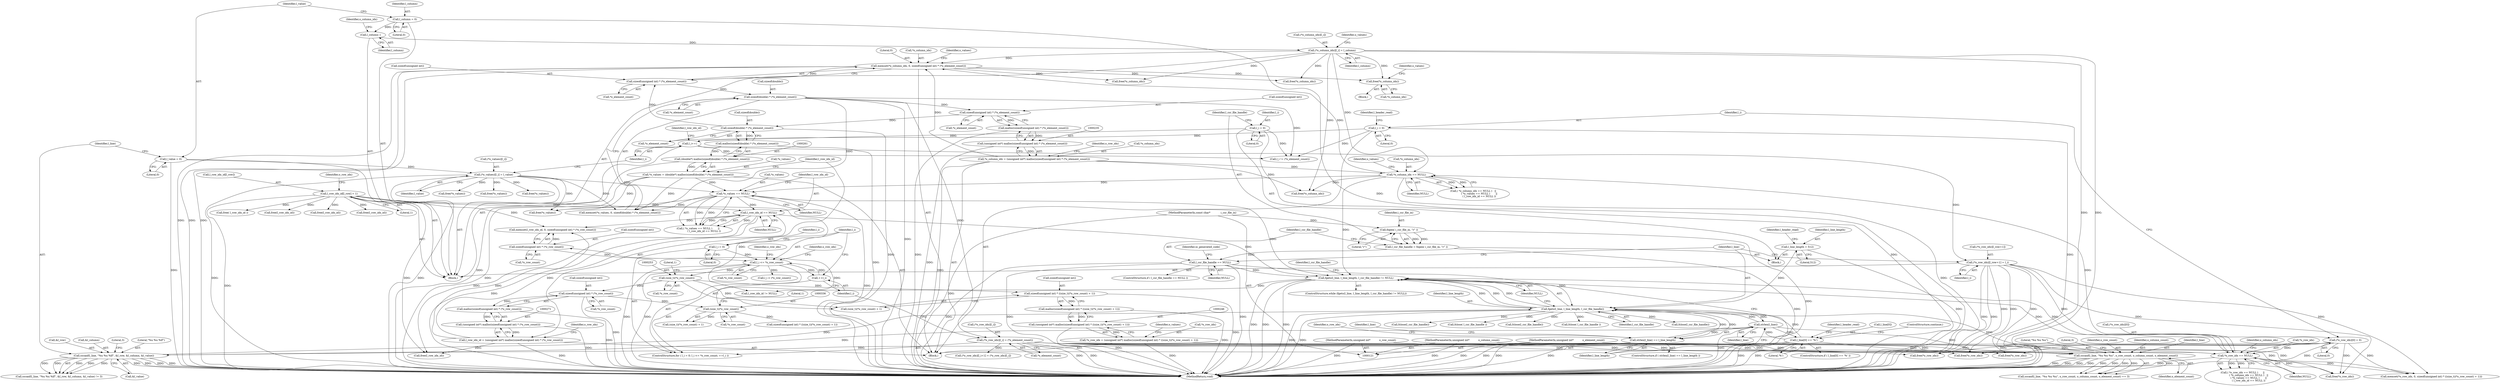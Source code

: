 digraph "0_libxsmm_151481489192e6d1997f8bde52c5c425ea41741d_2@pointer" {
"1000501" [label="(Call,free(*o_column_idx))"];
"1000463" [label="(Call,(*o_column_idx)[l_i] = l_column)"];
"1000461" [label="(Call,l_column--)"];
"1000410" [label="(Call,l_column = 0)"];
"1000340" [label="(Call,memset(*o_column_idx, 0, sizeof(unsigned int) * (*o_element_count)))"];
"1000285" [label="(Call,*o_column_idx == NULL)"];
"1000231" [label="(Call,*o_column_idx = (unsigned int*) malloc(sizeof(unsigned int) * (*o_element_count)))"];
"1000234" [label="(Call,(unsigned int*) malloc(sizeof(unsigned int) * (*o_element_count)))"];
"1000236" [label="(Call,malloc(sizeof(unsigned int) * (*o_element_count)))"];
"1000237" [label="(Call,sizeof(unsigned int) * (*o_element_count))"];
"1000353" [label="(Call,sizeof(double) * (*o_element_count))"];
"1000344" [label="(Call,sizeof(unsigned int) * (*o_element_count))"];
"1000263" [label="(Call,sizeof(double) * (*o_element_count))"];
"1000280" [label="(Call,*o_row_idx == NULL)"];
"1000376" [label="(Call,(*o_row_idx)[l_i] = (*o_element_count))"];
"1000383" [label="(Call,(*o_row_idx)[0] = 0)"];
"1000482" [label="(Call,(*o_row_idx)[l_row+1] = l_i)"];
"1000475" [label="(Call,l_i++)"];
"1000389" [label="(Call,l_i = 0)"];
"1000146" [label="(Call,l_i = 0)"];
"1000242" [label="(Call,*o_row_idx = (unsigned int*) malloc(sizeof(unsigned int) * ((size_t)(*o_row_count) + 1)))"];
"1000245" [label="(Call,(unsigned int*) malloc(sizeof(unsigned int) * ((size_t)(*o_row_count) + 1)))"];
"1000247" [label="(Call,malloc(sizeof(unsigned int) * ((size_t)(*o_row_count) + 1)))"];
"1000248" [label="(Call,sizeof(unsigned int) * ((size_t)(*o_row_count) + 1))"];
"1000252" [label="(Call,(size_t)(*o_row_count))"];
"1000370" [label="(Call,l_i <= *o_row_count)"];
"1000374" [label="(Call,++l_i)"];
"1000367" [label="(Call,l_i = 0)"];
"1000361" [label="(Call,sizeof(unsigned int) * (*o_row_count))"];
"1000335" [label="(Call,(size_t)(*o_row_count))"];
"1000273" [label="(Call,sizeof(unsigned int) * (*o_row_count))"];
"1000164" [label="(Call,fgets(l_line, l_line_length, l_csr_file_handle) != NULL)"];
"1000165" [label="(Call,fgets(l_line, l_line_length, l_csr_file_handle))"];
"1000419" [label="(Call,sscanf(l_line, \"%u %u %lf\", &l_row, &l_column, &l_value))"];
"1000207" [label="(Call,l_line[0] == '%')"];
"1000173" [label="(Call,strlen(l_line))"];
"1000223" [label="(Call,sscanf(l_line, \"%u %u %u\", o_row_count, o_column_count, o_element_count))"];
"1000127" [label="(MethodParameterIn,unsigned int*           o_row_count)"];
"1000128" [label="(MethodParameterIn,unsigned int*           o_column_count)"];
"1000129" [label="(MethodParameterIn,unsigned int*           o_element_count)"];
"1000133" [label="(Call,l_line_length = 512)"];
"1000172" [label="(Call,strlen(l_line) == l_line_length)"];
"1000155" [label="(Call,l_csr_file_handle == NULL)"];
"1000149" [label="(Call,l_csr_file_handle = fopen( i_csr_file_in, \"r\" ))"];
"1000151" [label="(Call,fopen( i_csr_file_in, \"r\" ))"];
"1000123" [label="(MethodParameterIn,const char*             i_csr_file_in)"];
"1000290" [label="(Call,*o_values == NULL)"];
"1000257" [label="(Call,*o_values = (double*) malloc(sizeof(double) * (*o_element_count)))"];
"1000260" [label="(Call,(double*) malloc(sizeof(double) * (*o_element_count)))"];
"1000262" [label="(Call,malloc(sizeof(double) * (*o_element_count)))"];
"1000469" [label="(Call,(*o_values)[l_i] = l_value)"];
"1000414" [label="(Call,l_value = 0)"];
"1000294" [label="(Call,l_row_idx_id == NULL)"];
"1000268" [label="(Call,l_row_idx_id = (unsigned int*) malloc(sizeof(unsigned int) * (*o_row_count)))"];
"1000270" [label="(Call,(unsigned int*) malloc(sizeof(unsigned int) * (*o_row_count)))"];
"1000272" [label="(Call,malloc(sizeof(unsigned int) * (*o_row_count)))"];
"1000477" [label="(Call,l_row_idx_id[l_row] = 1)"];
"1000561" [label="(MethodReturn,void)"];
"1000249" [label="(Call,sizeof(unsigned int))"];
"1000482" [label="(Call,(*o_row_idx)[l_row+1] = l_i)"];
"1000274" [label="(Call,sizeof(unsigned int))"];
"1000453" [label="(Call,fclose(l_csr_file_handle))"];
"1000391" [label="(Literal,0)"];
"1000477" [label="(Call,l_row_idx_id[l_row] = 1)"];
"1000464" [label="(Call,(*o_column_idx)[l_i])"];
"1000340" [label="(Call,memset(*o_column_idx, 0, sizeof(unsigned int) * (*o_element_count)))"];
"1000243" [label="(Call,*o_row_idx)"];
"1000469" [label="(Call,(*o_values)[l_i] = l_value)"];
"1000288" [label="(Identifier,NULL)"];
"1000298" [label="(Call,free(*o_row_idx))"];
"1000375" [label="(Identifier,l_i)"];
"1000371" [label="(Identifier,l_i)"];
"1000286" [label="(Call,*o_column_idx)"];
"1000180" [label="(Call,free(*o_column_idx))"];
"1000295" [label="(Identifier,l_row_idx_id)"];
"1000475" [label="(Call,l_i++)"];
"1000127" [label="(MethodParameterIn,unsigned int*           o_row_count)"];
"1000526" [label="(Call,l_row_idx_id != NULL)"];
"1000506" [label="(Identifier,o_values)"];
"1000293" [label="(Identifier,NULL)"];
"1000207" [label="(Call,l_line[0] == '%')"];
"1000362" [label="(Call,sizeof(unsigned int))"];
"1000230" [label="(Block,)"];
"1000304" [label="(Call,free(*o_values))"];
"1000376" [label="(Call,(*o_row_idx)[l_i] = (*o_element_count))"];
"1000254" [label="(Call,*o_row_count)"];
"1000490" [label="(Call,fclose( l_csr_file_handle ))"];
"1000345" [label="(Call,sizeof(unsigned int))"];
"1000383" [label="(Call,(*o_row_idx)[0] = 0)"];
"1000485" [label="(Identifier,o_row_idx)"];
"1000128" [label="(MethodParameterIn,unsigned int*           o_column_count)"];
"1000377" [label="(Call,(*o_row_idx)[l_i])"];
"1000470" [label="(Call,(*o_values)[l_i])"];
"1000175" [label="(Identifier,l_line_length)"];
"1000415" [label="(Identifier,l_value)"];
"1000218" [label="(Identifier,l_header_read)"];
"1000134" [label="(Identifier,l_line_length)"];
"1000491" [label="(Identifier,l_csr_file_handle)"];
"1000139" [label="(Identifier,l_header_read)"];
"1000154" [label="(ControlStructure,if ( l_csr_file_handle == NULL ))"];
"1000436" [label="(Call,free(*o_values))"];
"1000153" [label="(Literal,\"r\")"];
"1000290" [label="(Call,*o_values == NULL)"];
"1000285" [label="(Call,*o_column_idx == NULL)"];
"1000433" [label="(Call,free(*o_column_idx))"];
"1000361" [label="(Call,sizeof(unsigned int) * (*o_row_count))"];
"1000226" [label="(Identifier,o_row_count)"];
"1000307" [label="(Call,free(l_row_idx_id))"];
"1000206" [label="(ControlStructure,if ( l_line[0] == '%' ))"];
"1000466" [label="(Identifier,o_column_idx)"];
"1000479" [label="(Identifier,l_row_idx_id)"];
"1000418" [label="(Call,sscanf(l_line, \"%u %u %lf\", &l_row, &l_column, &l_value) != 3)"];
"1000502" [label="(Call,*o_column_idx)"];
"1000504" [label="(Call,free(*o_values))"];
"1000461" [label="(Call,l_column--)"];
"1000179" [label="(Identifier,o_row_idx)"];
"1000421" [label="(Literal,\"%u %u %lf\")"];
"1000232" [label="(Call,*o_column_idx)"];
"1000478" [label="(Call,l_row_idx_id[l_row])"];
"1000498" [label="(Call,free(*o_row_idx))"];
"1000356" [label="(Call,*o_element_count)"];
"1000266" [label="(Call,*o_element_count)"];
"1000354" [label="(Call,sizeof(double))"];
"1000174" [label="(Identifier,l_line)"];
"1000236" [label="(Call,malloc(sizeof(unsigned int) * (*o_element_count)))"];
"1000256" [label="(Literal,1)"];
"1000422" [label="(Call,&l_row)"];
"1000173" [label="(Call,strlen(l_line))"];
"1000428" [label="(Literal,3)"];
"1000147" [label="(Identifier,l_i)"];
"1000483" [label="(Call,(*o_row_idx)[l_row+1])"];
"1000150" [label="(Identifier,l_csr_file_handle)"];
"1000389" [label="(Call,l_i = 0)"];
"1000370" [label="(Call,l_i <= *o_row_count)"];
"1000227" [label="(Identifier,o_column_count)"];
"1000200" [label="(Call,fclose(l_csr_file_handle))"];
"1000349" [label="(Call,memset(*o_values, 0, sizeof(double) * (*o_element_count)))"];
"1000366" [label="(ControlStructure,for ( l_i = 0; l_i <= *o_row_count; ++l_i ))"];
"1000493" [label="(Call,l_i != (*o_element_count))"];
"1000165" [label="(Call,fgets(l_line, l_line_length, l_csr_file_handle))"];
"1000238" [label="(Call,sizeof(unsigned int))"];
"1000224" [label="(Identifier,l_line)"];
"1000231" [label="(Call,*o_column_idx = (unsigned int*) malloc(sizeof(unsigned int) * (*o_element_count)))"];
"1000259" [label="(Identifier,o_values)"];
"1000172" [label="(Call,strlen(l_line) == l_line_length)"];
"1000344" [label="(Call,sizeof(unsigned int) * (*o_element_count))"];
"1000353" [label="(Call,sizeof(double) * (*o_element_count))"];
"1000222" [label="(Call,sscanf(l_line, \"%u %u %u\", o_row_count, o_column_count, o_element_count) == 3)"];
"1000481" [label="(Literal,1)"];
"1000280" [label="(Call,*o_row_idx == NULL)"];
"1000234" [label="(Call,(unsigned int*) malloc(sizeof(unsigned int) * (*o_element_count)))"];
"1000209" [label="(Identifier,l_line)"];
"1000351" [label="(Identifier,o_values)"];
"1000393" [label="(Identifier,l_header_read)"];
"1000169" [label="(Identifier,NULL)"];
"1000164" [label="(Call,fgets(l_line, l_line_length, l_csr_file_handle) != NULL)"];
"1000160" [label="(Identifier,io_generated_code)"];
"1000430" [label="(Call,free(*o_row_idx))"];
"1000386" [label="(Identifier,o_row_idx)"];
"1000474" [label="(Identifier,l_value)"];
"1000292" [label="(Identifier,o_values)"];
"1000559" [label="(Call,free( l_row_idx_id ))"];
"1000497" [label="(Block,)"];
"1000130" [label="(Block,)"];
"1000268" [label="(Call,l_row_idx_id = (unsigned int*) malloc(sizeof(unsigned int) * (*o_row_count)))"];
"1000463" [label="(Call,(*o_column_idx)[l_i] = l_column)"];
"1000439" [label="(Call,free(l_row_idx_id))"];
"1000507" [label="(Call,free(l_row_idx_id))"];
"1000279" [label="(Call,( *o_row_idx == NULL )      ||\n               ( *o_column_idx == NULL )   ||\n               ( *o_values == NULL )       ||\n               ( l_row_idx_id == NULL ))"];
"1000368" [label="(Identifier,l_i)"];
"1000244" [label="(Identifier,o_row_idx)"];
"1000151" [label="(Call,fopen( i_csr_file_in, \"r\" ))"];
"1000237" [label="(Call,sizeof(unsigned int) * (*o_element_count))"];
"1000264" [label="(Call,sizeof(double))"];
"1000166" [label="(Identifier,l_line)"];
"1000270" [label="(Call,(unsigned int*) malloc(sizeof(unsigned int) * (*o_row_count)))"];
"1000426" [label="(Call,&l_value)"];
"1000240" [label="(Call,*o_element_count)"];
"1000133" [label="(Call,l_line_length = 512)"];
"1000379" [label="(Identifier,o_row_idx)"];
"1000276" [label="(Call,*o_row_count)"];
"1000129" [label="(MethodParameterIn,unsigned int*           o_element_count)"];
"1000411" [label="(Identifier,l_column)"];
"1000186" [label="(Call,free(l_row_idx_id))"];
"1000208" [label="(Call,l_line[0])"];
"1000156" [label="(Identifier,l_csr_file_handle)"];
"1000548" [label="(Call,(*o_row_idx)[l_i+1] = (*o_row_idx)[l_i])"];
"1000419" [label="(Call,sscanf(l_line, \"%u %u %lf\", &l_row, &l_column, &l_value))"];
"1000257" [label="(Call,*o_values = (double*) malloc(sizeof(double) * (*o_element_count)))"];
"1000211" [label="(Literal,'%')"];
"1000263" [label="(Call,sizeof(double) * (*o_element_count))"];
"1000272" [label="(Call,malloc(sizeof(unsigned int) * (*o_row_count)))"];
"1000489" [label="(Identifier,l_i)"];
"1000294" [label="(Call,l_row_idx_id == NULL)"];
"1000400" [label="(Call,fclose( l_csr_file_handle ))"];
"1000335" [label="(Call,(size_t)(*o_row_count))"];
"1000183" [label="(Call,free(*o_values))"];
"1000334" [label="(Call,(size_t)(*o_row_count) + 1)"];
"1000501" [label="(Call,free(*o_column_idx))"];
"1000364" [label="(Call,*o_row_count)"];
"1000177" [label="(Call,free(*o_row_idx))"];
"1000252" [label="(Call,(size_t)(*o_row_count))"];
"1000296" [label="(Identifier,NULL)"];
"1000462" [label="(Identifier,l_column)"];
"1000155" [label="(Call,l_csr_file_handle == NULL)"];
"1000171" [label="(ControlStructure,if ( strlen(l_line) == l_line_length ))"];
"1000248" [label="(Call,sizeof(unsigned int) * ((size_t)(*o_row_count) + 1))"];
"1000468" [label="(Identifier,l_column)"];
"1000146" [label="(Call,l_i = 0)"];
"1000420" [label="(Identifier,l_line)"];
"1000327" [label="(Call,memset(*o_row_idx, 0, sizeof(unsigned int) * ((size_t)(*o_row_count) + 1)))"];
"1000343" [label="(Literal,0)"];
"1000283" [label="(Identifier,NULL)"];
"1000247" [label="(Call,malloc(sizeof(unsigned int) * ((size_t)(*o_row_count) + 1)))"];
"1000476" [label="(Identifier,l_i)"];
"1000410" [label="(Call,l_column = 0)"];
"1000291" [label="(Call,*o_values)"];
"1000163" [label="(ControlStructure,while (fgets(l_line, l_line_length, l_csr_file_handle) != NULL))"];
"1000223" [label="(Call,sscanf(l_line, \"%u %u %u\", o_row_count, o_column_count, o_element_count))"];
"1000242" [label="(Call,*o_row_idx = (unsigned int*) malloc(sizeof(unsigned int) * ((size_t)(*o_row_count) + 1)))"];
"1000347" [label="(Call,*o_element_count)"];
"1000157" [label="(Identifier,NULL)"];
"1000251" [label="(Call,(size_t)(*o_row_count) + 1)"];
"1000167" [label="(Identifier,l_line_length)"];
"1000225" [label="(Literal,\"%u %u %u\")"];
"1000369" [label="(Literal,0)"];
"1000284" [label="(Call,( *o_column_idx == NULL )   ||\n               ( *o_values == NULL )       ||\n               ( l_row_idx_id == NULL ))"];
"1000213" [label="(ControlStructure,continue;)"];
"1000534" [label="(Call,l_i < (*o_row_count))"];
"1000258" [label="(Call,*o_values)"];
"1000135" [label="(Literal,512)"];
"1000123" [label="(MethodParameterIn,const char*             i_csr_file_in)"];
"1000424" [label="(Call,&l_column)"];
"1000260" [label="(Call,(double*) malloc(sizeof(double) * (*o_element_count)))"];
"1000262" [label="(Call,malloc(sizeof(double) * (*o_element_count)))"];
"1000388" [label="(Literal,0)"];
"1000301" [label="(Call,free(*o_column_idx))"];
"1000168" [label="(Identifier,l_csr_file_handle)"];
"1000281" [label="(Call,*o_row_idx)"];
"1000390" [label="(Identifier,l_i)"];
"1000152" [label="(Identifier,i_csr_file_in)"];
"1000367" [label="(Call,l_i = 0)"];
"1000269" [label="(Identifier,l_row_idx_id)"];
"1000282" [label="(Identifier,o_row_idx)"];
"1000287" [label="(Identifier,o_column_idx)"];
"1000149" [label="(Call,l_csr_file_handle = fopen( i_csr_file_in, \"r\" ))"];
"1000339" [label="(Literal,1)"];
"1000228" [label="(Identifier,o_element_count)"];
"1000273" [label="(Call,sizeof(unsigned int) * (*o_row_count))"];
"1000358" [label="(Call,memset(l_row_idx_id, 0, sizeof(unsigned int) * (*o_row_count)))"];
"1000472" [label="(Identifier,o_values)"];
"1000372" [label="(Call,*o_row_count)"];
"1000337" [label="(Call,*o_row_count)"];
"1000289" [label="(Call,( *o_values == NULL )       ||\n               ( l_row_idx_id == NULL ))"];
"1000404" [label="(Block,)"];
"1000341" [label="(Call,*o_column_idx)"];
"1000381" [label="(Call,*o_element_count)"];
"1000384" [label="(Call,(*o_row_idx)[0])"];
"1000245" [label="(Call,(unsigned int*) malloc(sizeof(unsigned int) * ((size_t)(*o_row_count) + 1)))"];
"1000321" [label="(Call,fclose(l_csr_file_handle))"];
"1000414" [label="(Call,l_value = 0)"];
"1000148" [label="(Literal,0)"];
"1000331" [label="(Call,sizeof(unsigned int) * ((size_t)(*o_row_count) + 1))"];
"1000416" [label="(Literal,0)"];
"1000412" [label="(Literal,0)"];
"1000229" [label="(Literal,3)"];
"1000374" [label="(Call,++l_i)"];
"1000501" -> "1000497"  [label="AST: "];
"1000501" -> "1000502"  [label="CFG: "];
"1000502" -> "1000501"  [label="AST: "];
"1000506" -> "1000501"  [label="CFG: "];
"1000463" -> "1000501"  [label="DDG: "];
"1000340" -> "1000501"  [label="DDG: "];
"1000463" -> "1000404"  [label="AST: "];
"1000463" -> "1000468"  [label="CFG: "];
"1000464" -> "1000463"  [label="AST: "];
"1000468" -> "1000463"  [label="AST: "];
"1000472" -> "1000463"  [label="CFG: "];
"1000463" -> "1000561"  [label="DDG: "];
"1000463" -> "1000561"  [label="DDG: "];
"1000463" -> "1000180"  [label="DDG: "];
"1000463" -> "1000285"  [label="DDG: "];
"1000463" -> "1000301"  [label="DDG: "];
"1000463" -> "1000340"  [label="DDG: "];
"1000463" -> "1000433"  [label="DDG: "];
"1000461" -> "1000463"  [label="DDG: "];
"1000461" -> "1000404"  [label="AST: "];
"1000461" -> "1000462"  [label="CFG: "];
"1000462" -> "1000461"  [label="AST: "];
"1000466" -> "1000461"  [label="CFG: "];
"1000410" -> "1000461"  [label="DDG: "];
"1000410" -> "1000404"  [label="AST: "];
"1000410" -> "1000412"  [label="CFG: "];
"1000411" -> "1000410"  [label="AST: "];
"1000412" -> "1000410"  [label="AST: "];
"1000415" -> "1000410"  [label="CFG: "];
"1000410" -> "1000561"  [label="DDG: "];
"1000340" -> "1000230"  [label="AST: "];
"1000340" -> "1000344"  [label="CFG: "];
"1000341" -> "1000340"  [label="AST: "];
"1000343" -> "1000340"  [label="AST: "];
"1000344" -> "1000340"  [label="AST: "];
"1000351" -> "1000340"  [label="CFG: "];
"1000340" -> "1000561"  [label="DDG: "];
"1000340" -> "1000561"  [label="DDG: "];
"1000340" -> "1000561"  [label="DDG: "];
"1000340" -> "1000180"  [label="DDG: "];
"1000285" -> "1000340"  [label="DDG: "];
"1000231" -> "1000340"  [label="DDG: "];
"1000344" -> "1000340"  [label="DDG: "];
"1000340" -> "1000433"  [label="DDG: "];
"1000285" -> "1000284"  [label="AST: "];
"1000285" -> "1000288"  [label="CFG: "];
"1000286" -> "1000285"  [label="AST: "];
"1000288" -> "1000285"  [label="AST: "];
"1000292" -> "1000285"  [label="CFG: "];
"1000284" -> "1000285"  [label="CFG: "];
"1000285" -> "1000561"  [label="DDG: "];
"1000285" -> "1000164"  [label="DDG: "];
"1000285" -> "1000284"  [label="DDG: "];
"1000285" -> "1000284"  [label="DDG: "];
"1000231" -> "1000285"  [label="DDG: "];
"1000280" -> "1000285"  [label="DDG: "];
"1000285" -> "1000290"  [label="DDG: "];
"1000285" -> "1000301"  [label="DDG: "];
"1000231" -> "1000230"  [label="AST: "];
"1000231" -> "1000234"  [label="CFG: "];
"1000232" -> "1000231"  [label="AST: "];
"1000234" -> "1000231"  [label="AST: "];
"1000244" -> "1000231"  [label="CFG: "];
"1000231" -> "1000561"  [label="DDG: "];
"1000234" -> "1000231"  [label="DDG: "];
"1000231" -> "1000301"  [label="DDG: "];
"1000234" -> "1000236"  [label="CFG: "];
"1000235" -> "1000234"  [label="AST: "];
"1000236" -> "1000234"  [label="AST: "];
"1000234" -> "1000561"  [label="DDG: "];
"1000236" -> "1000234"  [label="DDG: "];
"1000236" -> "1000237"  [label="CFG: "];
"1000237" -> "1000236"  [label="AST: "];
"1000236" -> "1000561"  [label="DDG: "];
"1000237" -> "1000236"  [label="DDG: "];
"1000237" -> "1000240"  [label="CFG: "];
"1000238" -> "1000237"  [label="AST: "];
"1000240" -> "1000237"  [label="AST: "];
"1000353" -> "1000237"  [label="DDG: "];
"1000237" -> "1000263"  [label="DDG: "];
"1000353" -> "1000349"  [label="AST: "];
"1000353" -> "1000356"  [label="CFG: "];
"1000354" -> "1000353"  [label="AST: "];
"1000356" -> "1000353"  [label="AST: "];
"1000349" -> "1000353"  [label="CFG: "];
"1000353" -> "1000561"  [label="DDG: "];
"1000353" -> "1000349"  [label="DDG: "];
"1000344" -> "1000353"  [label="DDG: "];
"1000353" -> "1000376"  [label="DDG: "];
"1000353" -> "1000493"  [label="DDG: "];
"1000344" -> "1000347"  [label="CFG: "];
"1000345" -> "1000344"  [label="AST: "];
"1000347" -> "1000344"  [label="AST: "];
"1000263" -> "1000344"  [label="DDG: "];
"1000263" -> "1000262"  [label="AST: "];
"1000263" -> "1000266"  [label="CFG: "];
"1000264" -> "1000263"  [label="AST: "];
"1000266" -> "1000263"  [label="AST: "];
"1000262" -> "1000263"  [label="CFG: "];
"1000263" -> "1000561"  [label="DDG: "];
"1000263" -> "1000262"  [label="DDG: "];
"1000280" -> "1000279"  [label="AST: "];
"1000280" -> "1000283"  [label="CFG: "];
"1000281" -> "1000280"  [label="AST: "];
"1000283" -> "1000280"  [label="AST: "];
"1000287" -> "1000280"  [label="CFG: "];
"1000279" -> "1000280"  [label="CFG: "];
"1000280" -> "1000561"  [label="DDG: "];
"1000280" -> "1000164"  [label="DDG: "];
"1000280" -> "1000279"  [label="DDG: "];
"1000280" -> "1000279"  [label="DDG: "];
"1000376" -> "1000280"  [label="DDG: "];
"1000383" -> "1000280"  [label="DDG: "];
"1000482" -> "1000280"  [label="DDG: "];
"1000242" -> "1000280"  [label="DDG: "];
"1000164" -> "1000280"  [label="DDG: "];
"1000280" -> "1000298"  [label="DDG: "];
"1000280" -> "1000327"  [label="DDG: "];
"1000376" -> "1000366"  [label="AST: "];
"1000376" -> "1000381"  [label="CFG: "];
"1000377" -> "1000376"  [label="AST: "];
"1000381" -> "1000376"  [label="AST: "];
"1000375" -> "1000376"  [label="CFG: "];
"1000376" -> "1000561"  [label="DDG: "];
"1000376" -> "1000561"  [label="DDG: "];
"1000376" -> "1000177"  [label="DDG: "];
"1000376" -> "1000298"  [label="DDG: "];
"1000376" -> "1000327"  [label="DDG: "];
"1000376" -> "1000430"  [label="DDG: "];
"1000376" -> "1000498"  [label="DDG: "];
"1000376" -> "1000548"  [label="DDG: "];
"1000383" -> "1000230"  [label="AST: "];
"1000383" -> "1000388"  [label="CFG: "];
"1000384" -> "1000383"  [label="AST: "];
"1000388" -> "1000383"  [label="AST: "];
"1000390" -> "1000383"  [label="CFG: "];
"1000383" -> "1000561"  [label="DDG: "];
"1000383" -> "1000177"  [label="DDG: "];
"1000383" -> "1000298"  [label="DDG: "];
"1000383" -> "1000327"  [label="DDG: "];
"1000383" -> "1000430"  [label="DDG: "];
"1000383" -> "1000498"  [label="DDG: "];
"1000482" -> "1000404"  [label="AST: "];
"1000482" -> "1000489"  [label="CFG: "];
"1000483" -> "1000482"  [label="AST: "];
"1000489" -> "1000482"  [label="AST: "];
"1000166" -> "1000482"  [label="CFG: "];
"1000482" -> "1000561"  [label="DDG: "];
"1000482" -> "1000561"  [label="DDG: "];
"1000482" -> "1000177"  [label="DDG: "];
"1000482" -> "1000298"  [label="DDG: "];
"1000482" -> "1000327"  [label="DDG: "];
"1000482" -> "1000430"  [label="DDG: "];
"1000475" -> "1000482"  [label="DDG: "];
"1000482" -> "1000498"  [label="DDG: "];
"1000475" -> "1000404"  [label="AST: "];
"1000475" -> "1000476"  [label="CFG: "];
"1000476" -> "1000475"  [label="AST: "];
"1000479" -> "1000475"  [label="CFG: "];
"1000389" -> "1000475"  [label="DDG: "];
"1000146" -> "1000475"  [label="DDG: "];
"1000475" -> "1000493"  [label="DDG: "];
"1000389" -> "1000230"  [label="AST: "];
"1000389" -> "1000391"  [label="CFG: "];
"1000390" -> "1000389"  [label="AST: "];
"1000391" -> "1000389"  [label="AST: "];
"1000393" -> "1000389"  [label="CFG: "];
"1000389" -> "1000561"  [label="DDG: "];
"1000389" -> "1000493"  [label="DDG: "];
"1000146" -> "1000130"  [label="AST: "];
"1000146" -> "1000148"  [label="CFG: "];
"1000147" -> "1000146"  [label="AST: "];
"1000148" -> "1000146"  [label="AST: "];
"1000150" -> "1000146"  [label="CFG: "];
"1000146" -> "1000561"  [label="DDG: "];
"1000146" -> "1000493"  [label="DDG: "];
"1000242" -> "1000230"  [label="AST: "];
"1000242" -> "1000245"  [label="CFG: "];
"1000243" -> "1000242"  [label="AST: "];
"1000245" -> "1000242"  [label="AST: "];
"1000259" -> "1000242"  [label="CFG: "];
"1000242" -> "1000561"  [label="DDG: "];
"1000245" -> "1000242"  [label="DDG: "];
"1000245" -> "1000247"  [label="CFG: "];
"1000246" -> "1000245"  [label="AST: "];
"1000247" -> "1000245"  [label="AST: "];
"1000245" -> "1000561"  [label="DDG: "];
"1000247" -> "1000245"  [label="DDG: "];
"1000247" -> "1000248"  [label="CFG: "];
"1000248" -> "1000247"  [label="AST: "];
"1000247" -> "1000561"  [label="DDG: "];
"1000248" -> "1000247"  [label="DDG: "];
"1000248" -> "1000251"  [label="CFG: "];
"1000249" -> "1000248"  [label="AST: "];
"1000251" -> "1000248"  [label="AST: "];
"1000248" -> "1000561"  [label="DDG: "];
"1000252" -> "1000248"  [label="DDG: "];
"1000252" -> "1000251"  [label="AST: "];
"1000252" -> "1000254"  [label="CFG: "];
"1000253" -> "1000252"  [label="AST: "];
"1000254" -> "1000252"  [label="AST: "];
"1000256" -> "1000252"  [label="CFG: "];
"1000252" -> "1000251"  [label="DDG: "];
"1000370" -> "1000252"  [label="DDG: "];
"1000252" -> "1000273"  [label="DDG: "];
"1000370" -> "1000366"  [label="AST: "];
"1000370" -> "1000372"  [label="CFG: "];
"1000371" -> "1000370"  [label="AST: "];
"1000372" -> "1000370"  [label="AST: "];
"1000379" -> "1000370"  [label="CFG: "];
"1000386" -> "1000370"  [label="CFG: "];
"1000370" -> "1000561"  [label="DDG: "];
"1000370" -> "1000561"  [label="DDG: "];
"1000374" -> "1000370"  [label="DDG: "];
"1000367" -> "1000370"  [label="DDG: "];
"1000361" -> "1000370"  [label="DDG: "];
"1000370" -> "1000374"  [label="DDG: "];
"1000370" -> "1000534"  [label="DDG: "];
"1000374" -> "1000366"  [label="AST: "];
"1000374" -> "1000375"  [label="CFG: "];
"1000375" -> "1000374"  [label="AST: "];
"1000371" -> "1000374"  [label="CFG: "];
"1000367" -> "1000366"  [label="AST: "];
"1000367" -> "1000369"  [label="CFG: "];
"1000368" -> "1000367"  [label="AST: "];
"1000369" -> "1000367"  [label="AST: "];
"1000371" -> "1000367"  [label="CFG: "];
"1000361" -> "1000358"  [label="AST: "];
"1000361" -> "1000364"  [label="CFG: "];
"1000362" -> "1000361"  [label="AST: "];
"1000364" -> "1000361"  [label="AST: "];
"1000358" -> "1000361"  [label="CFG: "];
"1000361" -> "1000358"  [label="DDG: "];
"1000335" -> "1000361"  [label="DDG: "];
"1000335" -> "1000334"  [label="AST: "];
"1000335" -> "1000337"  [label="CFG: "];
"1000336" -> "1000335"  [label="AST: "];
"1000337" -> "1000335"  [label="AST: "];
"1000339" -> "1000335"  [label="CFG: "];
"1000335" -> "1000331"  [label="DDG: "];
"1000335" -> "1000334"  [label="DDG: "];
"1000273" -> "1000335"  [label="DDG: "];
"1000273" -> "1000272"  [label="AST: "];
"1000273" -> "1000276"  [label="CFG: "];
"1000274" -> "1000273"  [label="AST: "];
"1000276" -> "1000273"  [label="AST: "];
"1000272" -> "1000273"  [label="CFG: "];
"1000273" -> "1000561"  [label="DDG: "];
"1000273" -> "1000272"  [label="DDG: "];
"1000164" -> "1000163"  [label="AST: "];
"1000164" -> "1000169"  [label="CFG: "];
"1000165" -> "1000164"  [label="AST: "];
"1000169" -> "1000164"  [label="AST: "];
"1000174" -> "1000164"  [label="CFG: "];
"1000491" -> "1000164"  [label="CFG: "];
"1000164" -> "1000561"  [label="DDG: "];
"1000164" -> "1000561"  [label="DDG: "];
"1000164" -> "1000561"  [label="DDG: "];
"1000165" -> "1000164"  [label="DDG: "];
"1000165" -> "1000164"  [label="DDG: "];
"1000165" -> "1000164"  [label="DDG: "];
"1000290" -> "1000164"  [label="DDG: "];
"1000294" -> "1000164"  [label="DDG: "];
"1000155" -> "1000164"  [label="DDG: "];
"1000164" -> "1000526"  [label="DDG: "];
"1000165" -> "1000168"  [label="CFG: "];
"1000166" -> "1000165"  [label="AST: "];
"1000167" -> "1000165"  [label="AST: "];
"1000168" -> "1000165"  [label="AST: "];
"1000169" -> "1000165"  [label="CFG: "];
"1000165" -> "1000561"  [label="DDG: "];
"1000165" -> "1000561"  [label="DDG: "];
"1000419" -> "1000165"  [label="DDG: "];
"1000207" -> "1000165"  [label="DDG: "];
"1000173" -> "1000165"  [label="DDG: "];
"1000223" -> "1000165"  [label="DDG: "];
"1000133" -> "1000165"  [label="DDG: "];
"1000172" -> "1000165"  [label="DDG: "];
"1000155" -> "1000165"  [label="DDG: "];
"1000165" -> "1000173"  [label="DDG: "];
"1000165" -> "1000172"  [label="DDG: "];
"1000165" -> "1000200"  [label="DDG: "];
"1000165" -> "1000321"  [label="DDG: "];
"1000165" -> "1000400"  [label="DDG: "];
"1000165" -> "1000453"  [label="DDG: "];
"1000165" -> "1000490"  [label="DDG: "];
"1000419" -> "1000418"  [label="AST: "];
"1000419" -> "1000426"  [label="CFG: "];
"1000420" -> "1000419"  [label="AST: "];
"1000421" -> "1000419"  [label="AST: "];
"1000422" -> "1000419"  [label="AST: "];
"1000424" -> "1000419"  [label="AST: "];
"1000426" -> "1000419"  [label="AST: "];
"1000428" -> "1000419"  [label="CFG: "];
"1000419" -> "1000561"  [label="DDG: "];
"1000419" -> "1000561"  [label="DDG: "];
"1000419" -> "1000561"  [label="DDG: "];
"1000419" -> "1000561"  [label="DDG: "];
"1000419" -> "1000418"  [label="DDG: "];
"1000419" -> "1000418"  [label="DDG: "];
"1000419" -> "1000418"  [label="DDG: "];
"1000419" -> "1000418"  [label="DDG: "];
"1000419" -> "1000418"  [label="DDG: "];
"1000207" -> "1000419"  [label="DDG: "];
"1000173" -> "1000419"  [label="DDG: "];
"1000207" -> "1000206"  [label="AST: "];
"1000207" -> "1000211"  [label="CFG: "];
"1000208" -> "1000207"  [label="AST: "];
"1000211" -> "1000207"  [label="AST: "];
"1000213" -> "1000207"  [label="CFG: "];
"1000218" -> "1000207"  [label="CFG: "];
"1000207" -> "1000561"  [label="DDG: "];
"1000207" -> "1000561"  [label="DDG: "];
"1000207" -> "1000173"  [label="DDG: "];
"1000173" -> "1000207"  [label="DDG: "];
"1000207" -> "1000223"  [label="DDG: "];
"1000173" -> "1000172"  [label="AST: "];
"1000173" -> "1000174"  [label="CFG: "];
"1000174" -> "1000173"  [label="AST: "];
"1000175" -> "1000173"  [label="CFG: "];
"1000173" -> "1000561"  [label="DDG: "];
"1000173" -> "1000172"  [label="DDG: "];
"1000173" -> "1000223"  [label="DDG: "];
"1000223" -> "1000222"  [label="AST: "];
"1000223" -> "1000228"  [label="CFG: "];
"1000224" -> "1000223"  [label="AST: "];
"1000225" -> "1000223"  [label="AST: "];
"1000226" -> "1000223"  [label="AST: "];
"1000227" -> "1000223"  [label="AST: "];
"1000228" -> "1000223"  [label="AST: "];
"1000229" -> "1000223"  [label="CFG: "];
"1000223" -> "1000561"  [label="DDG: "];
"1000223" -> "1000561"  [label="DDG: "];
"1000223" -> "1000561"  [label="DDG: "];
"1000223" -> "1000561"  [label="DDG: "];
"1000223" -> "1000222"  [label="DDG: "];
"1000223" -> "1000222"  [label="DDG: "];
"1000223" -> "1000222"  [label="DDG: "];
"1000223" -> "1000222"  [label="DDG: "];
"1000223" -> "1000222"  [label="DDG: "];
"1000127" -> "1000223"  [label="DDG: "];
"1000128" -> "1000223"  [label="DDG: "];
"1000129" -> "1000223"  [label="DDG: "];
"1000127" -> "1000121"  [label="AST: "];
"1000127" -> "1000561"  [label="DDG: "];
"1000128" -> "1000121"  [label="AST: "];
"1000128" -> "1000561"  [label="DDG: "];
"1000129" -> "1000121"  [label="AST: "];
"1000129" -> "1000561"  [label="DDG: "];
"1000133" -> "1000130"  [label="AST: "];
"1000133" -> "1000135"  [label="CFG: "];
"1000134" -> "1000133"  [label="AST: "];
"1000135" -> "1000133"  [label="AST: "];
"1000139" -> "1000133"  [label="CFG: "];
"1000133" -> "1000561"  [label="DDG: "];
"1000172" -> "1000171"  [label="AST: "];
"1000172" -> "1000175"  [label="CFG: "];
"1000175" -> "1000172"  [label="AST: "];
"1000179" -> "1000172"  [label="CFG: "];
"1000209" -> "1000172"  [label="CFG: "];
"1000172" -> "1000561"  [label="DDG: "];
"1000172" -> "1000561"  [label="DDG: "];
"1000172" -> "1000561"  [label="DDG: "];
"1000155" -> "1000154"  [label="AST: "];
"1000155" -> "1000157"  [label="CFG: "];
"1000156" -> "1000155"  [label="AST: "];
"1000157" -> "1000155"  [label="AST: "];
"1000160" -> "1000155"  [label="CFG: "];
"1000166" -> "1000155"  [label="CFG: "];
"1000155" -> "1000561"  [label="DDG: "];
"1000155" -> "1000561"  [label="DDG: "];
"1000155" -> "1000561"  [label="DDG: "];
"1000149" -> "1000155"  [label="DDG: "];
"1000149" -> "1000130"  [label="AST: "];
"1000149" -> "1000151"  [label="CFG: "];
"1000150" -> "1000149"  [label="AST: "];
"1000151" -> "1000149"  [label="AST: "];
"1000156" -> "1000149"  [label="CFG: "];
"1000149" -> "1000561"  [label="DDG: "];
"1000151" -> "1000149"  [label="DDG: "];
"1000151" -> "1000149"  [label="DDG: "];
"1000151" -> "1000153"  [label="CFG: "];
"1000152" -> "1000151"  [label="AST: "];
"1000153" -> "1000151"  [label="AST: "];
"1000151" -> "1000561"  [label="DDG: "];
"1000123" -> "1000151"  [label="DDG: "];
"1000123" -> "1000121"  [label="AST: "];
"1000123" -> "1000561"  [label="DDG: "];
"1000290" -> "1000289"  [label="AST: "];
"1000290" -> "1000293"  [label="CFG: "];
"1000291" -> "1000290"  [label="AST: "];
"1000293" -> "1000290"  [label="AST: "];
"1000295" -> "1000290"  [label="CFG: "];
"1000289" -> "1000290"  [label="CFG: "];
"1000290" -> "1000561"  [label="DDG: "];
"1000290" -> "1000289"  [label="DDG: "];
"1000290" -> "1000289"  [label="DDG: "];
"1000257" -> "1000290"  [label="DDG: "];
"1000469" -> "1000290"  [label="DDG: "];
"1000290" -> "1000294"  [label="DDG: "];
"1000290" -> "1000304"  [label="DDG: "];
"1000290" -> "1000349"  [label="DDG: "];
"1000257" -> "1000230"  [label="AST: "];
"1000257" -> "1000260"  [label="CFG: "];
"1000258" -> "1000257"  [label="AST: "];
"1000260" -> "1000257"  [label="AST: "];
"1000269" -> "1000257"  [label="CFG: "];
"1000257" -> "1000561"  [label="DDG: "];
"1000260" -> "1000257"  [label="DDG: "];
"1000257" -> "1000304"  [label="DDG: "];
"1000257" -> "1000349"  [label="DDG: "];
"1000260" -> "1000262"  [label="CFG: "];
"1000261" -> "1000260"  [label="AST: "];
"1000262" -> "1000260"  [label="AST: "];
"1000260" -> "1000561"  [label="DDG: "];
"1000262" -> "1000260"  [label="DDG: "];
"1000262" -> "1000561"  [label="DDG: "];
"1000469" -> "1000404"  [label="AST: "];
"1000469" -> "1000474"  [label="CFG: "];
"1000470" -> "1000469"  [label="AST: "];
"1000474" -> "1000469"  [label="AST: "];
"1000476" -> "1000469"  [label="CFG: "];
"1000469" -> "1000561"  [label="DDG: "];
"1000469" -> "1000561"  [label="DDG: "];
"1000469" -> "1000183"  [label="DDG: "];
"1000469" -> "1000304"  [label="DDG: "];
"1000469" -> "1000349"  [label="DDG: "];
"1000469" -> "1000436"  [label="DDG: "];
"1000414" -> "1000469"  [label="DDG: "];
"1000469" -> "1000504"  [label="DDG: "];
"1000414" -> "1000404"  [label="AST: "];
"1000414" -> "1000416"  [label="CFG: "];
"1000415" -> "1000414"  [label="AST: "];
"1000416" -> "1000414"  [label="AST: "];
"1000420" -> "1000414"  [label="CFG: "];
"1000414" -> "1000561"  [label="DDG: "];
"1000294" -> "1000289"  [label="AST: "];
"1000294" -> "1000296"  [label="CFG: "];
"1000295" -> "1000294"  [label="AST: "];
"1000296" -> "1000294"  [label="AST: "];
"1000289" -> "1000294"  [label="CFG: "];
"1000294" -> "1000561"  [label="DDG: "];
"1000294" -> "1000289"  [label="DDG: "];
"1000294" -> "1000289"  [label="DDG: "];
"1000268" -> "1000294"  [label="DDG: "];
"1000477" -> "1000294"  [label="DDG: "];
"1000294" -> "1000307"  [label="DDG: "];
"1000294" -> "1000358"  [label="DDG: "];
"1000268" -> "1000230"  [label="AST: "];
"1000268" -> "1000270"  [label="CFG: "];
"1000269" -> "1000268"  [label="AST: "];
"1000270" -> "1000268"  [label="AST: "];
"1000282" -> "1000268"  [label="CFG: "];
"1000268" -> "1000561"  [label="DDG: "];
"1000270" -> "1000268"  [label="DDG: "];
"1000268" -> "1000307"  [label="DDG: "];
"1000268" -> "1000358"  [label="DDG: "];
"1000270" -> "1000272"  [label="CFG: "];
"1000271" -> "1000270"  [label="AST: "];
"1000272" -> "1000270"  [label="AST: "];
"1000270" -> "1000561"  [label="DDG: "];
"1000272" -> "1000270"  [label="DDG: "];
"1000272" -> "1000561"  [label="DDG: "];
"1000477" -> "1000404"  [label="AST: "];
"1000477" -> "1000481"  [label="CFG: "];
"1000478" -> "1000477"  [label="AST: "];
"1000481" -> "1000477"  [label="AST: "];
"1000485" -> "1000477"  [label="CFG: "];
"1000477" -> "1000561"  [label="DDG: "];
"1000477" -> "1000186"  [label="DDG: "];
"1000477" -> "1000307"  [label="DDG: "];
"1000477" -> "1000358"  [label="DDG: "];
"1000477" -> "1000439"  [label="DDG: "];
"1000477" -> "1000507"  [label="DDG: "];
"1000477" -> "1000526"  [label="DDG: "];
"1000477" -> "1000559"  [label="DDG: "];
}
